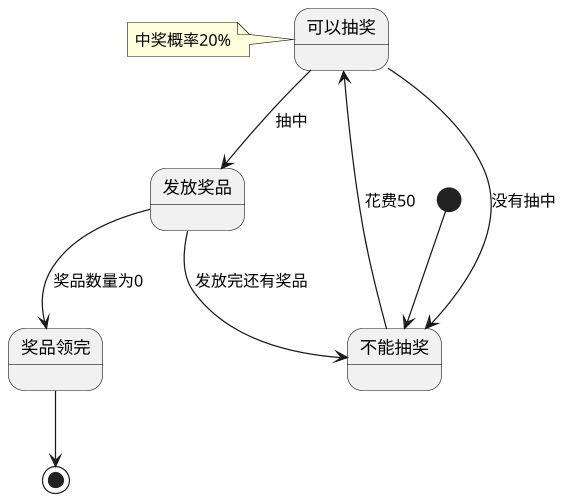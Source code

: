 @startuml
'https://plantuml.com/state-diagram

scale 300 width
scale 500 height
[*] --> 不能抽奖
不能抽奖 --> 可以抽奖: 花费50
可以抽奖 --> 发放奖品: 抽中
可以抽奖 --> 不能抽奖: 没有抽中
发放奖品 --> 奖品领完: 奖品数量为0
发放奖品 --> 不能抽奖: 发放完还有奖品
奖品领完 --> [*]
note left of 可以抽奖: 中奖概率20%
@enduml